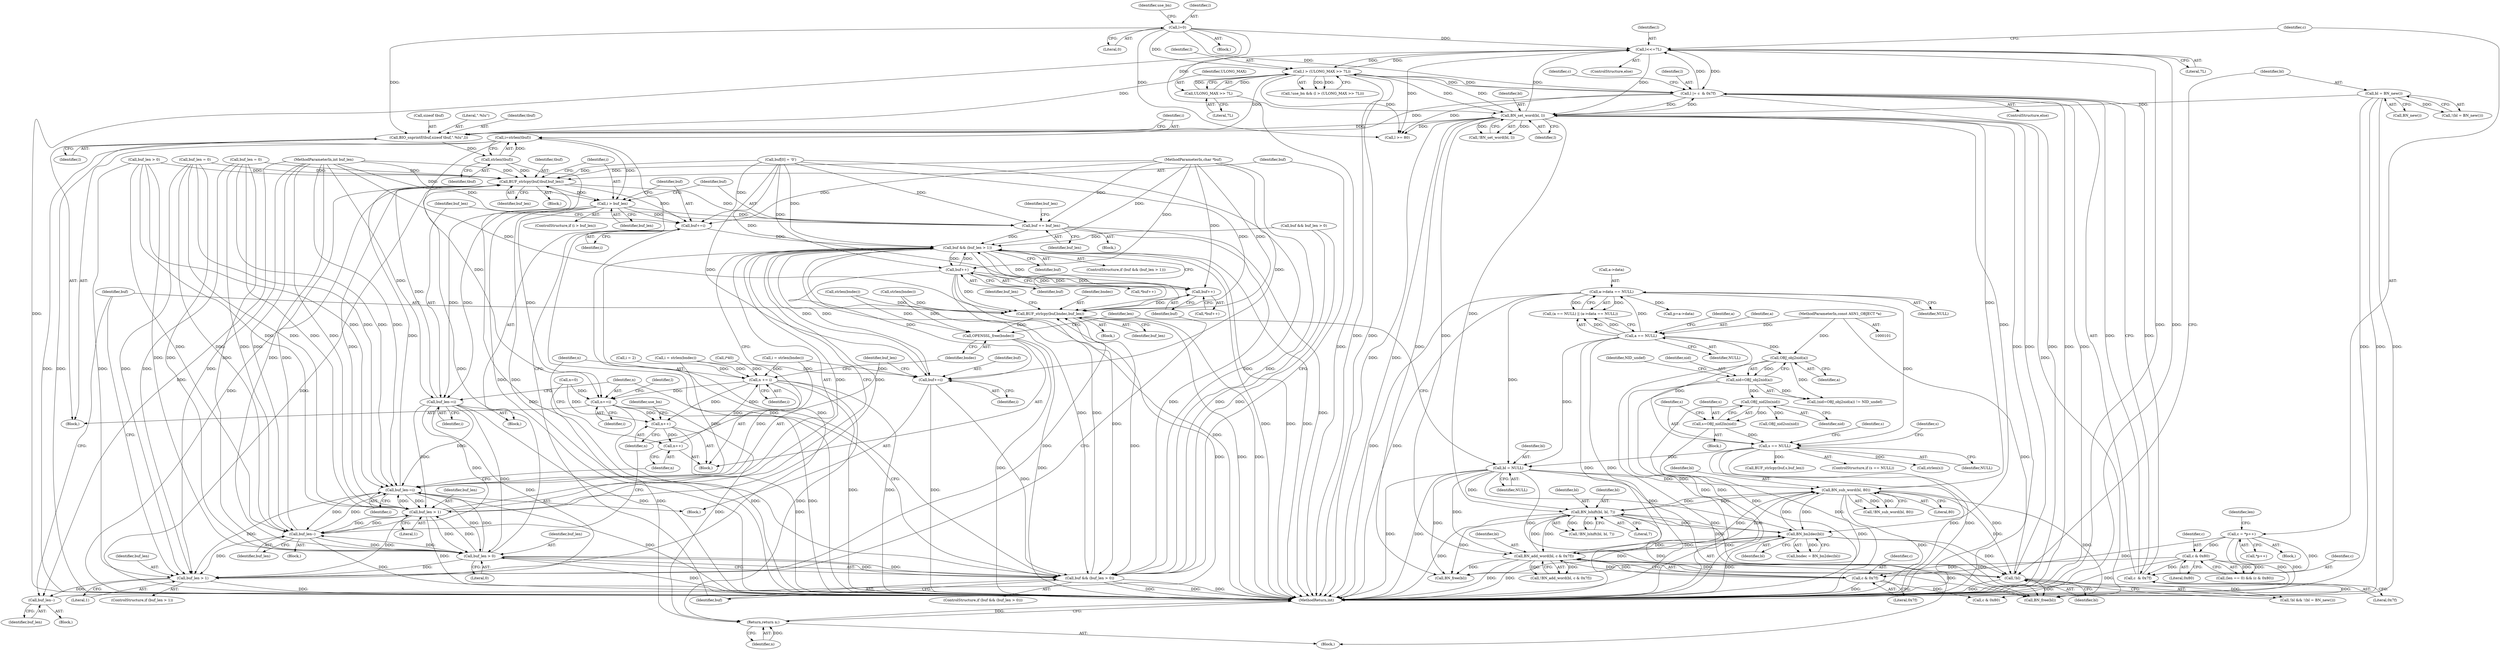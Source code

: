digraph "0_openssl_0042fb5fd1c9d257d713b15a1f45da05cf5c1c87@API" {
"1000435" [label="(Call,i=strlen(tbuf))"];
"1000437" [label="(Call,strlen(tbuf))"];
"1000429" [label="(Call,BIO_snprintf(tbuf,sizeof tbuf,\".%lu\",l))"];
"1000289" [label="(Call,l<<=7L)"];
"1000254" [label="(Call,l > (ULONG_MAX >> 7L))"];
"1000239" [label="(Call,l |= c  & 0x7f)"];
"1000202" [label="(Call,l=0)"];
"1000271" [label="(Call,BN_set_word(bl, l))"];
"1000262" [label="(Call,!bl)"];
"1000311" [label="(Call,BN_sub_word(bl, 80))"];
"1000283" [label="(Call,BN_lshift(bl, bl, 7))"];
"1000194" [label="(Call,bl = NULL)"];
"1000136" [label="(Call,a->data == NULL)"];
"1000133" [label="(Call,a == NULL)"];
"1000104" [label="(MethodParameterIn,const ASN1_OBJECT *a)"];
"1000159" [label="(Call,s == NULL)"];
"1000154" [label="(Call,s=OBJ_nid2ln(nid))"];
"1000156" [label="(Call,OBJ_nid2ln(nid))"];
"1000148" [label="(Call,nid=OBJ_obj2nid(a))"];
"1000150" [label="(Call,OBJ_obj2nid(a))"];
"1000370" [label="(Call,BN_bn2dec(bl))"];
"1000232" [label="(Call,BN_add_word(bl, c & 0x7f))"];
"1000234" [label="(Call,c & 0x7f)"];
"1000211" [label="(Call,c = *p++)"];
"1000223" [label="(Call,c & 0x80)"];
"1000265" [label="(Call,bl = BN_new())"];
"1000241" [label="(Call,c  & 0x7f)"];
"1000256" [label="(Call,ULONG_MAX >> 7L)"];
"1000451" [label="(Call,i > buf_len)"];
"1000455" [label="(Call,buf += buf_len)"];
"1000343" [label="(Call,buf && (buf_len > 1))"];
"1000351" [label="(Call,buf++)"];
"1000396" [label="(Call,buf++)"];
"1000405" [label="(Call,BUF_strlcpy(buf,bndec,buf_len))"];
"1000425" [label="(Call,OPENSSL_free(bndec))"];
"1000440" [label="(Call,buf && (buf_len > 0))"];
"1000446" [label="(Call,BUF_strlcpy(buf,tbuf,buf_len))"];
"1000463" [label="(Call,buf+=i)"];
"1000414" [label="(Call,buf+=i)"];
"1000466" [label="(Call,buf_len-=i)"];
"1000345" [label="(Call,buf_len > 1)"];
"1000360" [label="(Call,buf_len--)"];
"1000390" [label="(Call,buf_len > 1)"];
"1000403" [label="(Call,buf_len--)"];
"1000417" [label="(Call,buf_len-=i)"];
"1000442" [label="(Call,buf_len > 0)"];
"1000469" [label="(Call,n+=i)"];
"1000362" [label="(Call,n++)"];
"1000420" [label="(Call,n++)"];
"1000422" [label="(Call,n += i)"];
"1000479" [label="(Return,return n;)"];
"1000360" [label="(Call,buf_len--)"];
"1000438" [label="(Identifier,tbuf)"];
"1000339" [label="(Call,i*40)"];
"1000242" [label="(Identifier,c)"];
"1000311" [label="(Call,BN_sub_word(bl, 80))"];
"1000376" [label="(Call,i = strlen(bndec))"];
"1000417" [label="(Call,buf_len-=i)"];
"1000413" [label="(Block,)"];
"1000186" [label="(Call,p=a->data)"];
"1000436" [label="(Identifier,i)"];
"1000285" [label="(Identifier,bl)"];
"1000265" [label="(Call,bl = BN_new())"];
"1000419" [label="(Identifier,i)"];
"1000258" [label="(Literal,7L)"];
"1000234" [label="(Call,c & 0x7f)"];
"1000150" [label="(Call,OBJ_obj2nid(a))"];
"1000422" [label="(Call,n += i)"];
"1000382" [label="(Call,i = strlen(bndec))"];
"1000416" [label="(Identifier,i)"];
"1000163" [label="(Identifier,s)"];
"1000271" [label="(Call,BN_set_word(bl, l))"];
"1000346" [label="(Identifier,buf_len)"];
"1000134" [label="(Identifier,a)"];
"1000428" [label="(Block,)"];
"1000294" [label="(Block,)"];
"1000456" [label="(Identifier,buf)"];
"1000194" [label="(Call,bl = NULL)"];
"1000159" [label="(Call,s == NULL)"];
"1000403" [label="(Call,buf_len--)"];
"1000410" [label="(Identifier,buf_len)"];
"1000420" [label="(Call,n++)"];
"1000343" [label="(Call,buf && (buf_len > 1))"];
"1000255" [label="(Identifier,l)"];
"1000263" [label="(Identifier,bl)"];
"1000225" [label="(Literal,0x80)"];
"1000362" [label="(Call,n++)"];
"1000254" [label="(Call,l > (ULONG_MAX >> 7L))"];
"1000465" [label="(Identifier,i)"];
"1000158" [label="(ControlStructure,if (s == NULL))"];
"1000351" [label="(Call,buf++)"];
"1000442" [label="(Call,buf_len > 0)"];
"1000447" [label="(Identifier,buf)"];
"1000458" [label="(Call,buf_len = 0)"];
"1000102" [label="(MethodParameterIn,char *buf)"];
"1000435" [label="(Call,i=strlen(tbuf))"];
"1000213" [label="(Call,*p++)"];
"1000453" [label="(Identifier,buf_len)"];
"1000251" [label="(Call,!use_bn && (l > (ULONG_MAX >> 7L)))"];
"1000431" [label="(Call,sizeof tbuf)"];
"1000202" [label="(Call,l=0)"];
"1000154" [label="(Call,s=OBJ_nid2ln(nid))"];
"1000201" [label="(Block,)"];
"1000133" [label="(Call,a == NULL)"];
"1000121" [label="(Call,buf && buf_len > 0)"];
"1000407" [label="(Identifier,bndec)"];
"1000404" [label="(Identifier,buf_len)"];
"1000439" [label="(ControlStructure,if (buf && (buf_len > 0)))"];
"1000421" [label="(Identifier,n)"];
"1000347" [label="(Literal,1)"];
"1000256" [label="(Call,ULONG_MAX >> 7L)"];
"1000219" [label="(Call,(len == 0) && (c & 0x80))"];
"1000283" [label="(Call,BN_lshift(bl, bl, 7))"];
"1000418" [label="(Identifier,buf_len)"];
"1000286" [label="(Literal,7)"];
"1000470" [label="(Identifier,n)"];
"1000455" [label="(Call,buf += buf_len)"];
"1000240" [label="(Identifier,l)"];
"1000462" [label="(Block,)"];
"1000212" [label="(Identifier,c)"];
"1000440" [label="(Call,buf && (buf_len > 0))"];
"1000393" [label="(Block,)"];
"1000423" [label="(Identifier,n)"];
"1000352" [label="(Identifier,buf)"];
"1000284" [label="(Identifier,bl)"];
"1000445" [label="(Block,)"];
"1000206" [label="(Identifier,use_bn)"];
"1000164" [label="(Call,OBJ_nid2sn(nid))"];
"1000273" [label="(Identifier,l)"];
"1000451" [label="(Call,i > buf_len)"];
"1000261" [label="(Call,!bl && !(bl = BN_new()))"];
"1000147" [label="(Call,(nid=OBJ_obj2nid(a)) != NID_undef)"];
"1000388" [label="(Block,)"];
"1000457" [label="(Identifier,buf_len)"];
"1000415" [label="(Identifier,buf)"];
"1000312" [label="(Identifier,bl)"];
"1000480" [label="(Identifier,n)"];
"1000138" [label="(Identifier,a)"];
"1000196" [label="(Identifier,NULL)"];
"1000477" [label="(Call,BN_free(bl))"];
"1000157" [label="(Identifier,nid)"];
"1000223" [label="(Call,c & 0x80)"];
"1000109" [label="(Call,n=0)"];
"1000363" [label="(Identifier,n)"];
"1000450" [label="(ControlStructure,if (i > buf_len))"];
"1000211" [label="(Call,c = *p++)"];
"1000153" [label="(Block,)"];
"1000291" [label="(Literal,7L)"];
"1000156" [label="(Call,OBJ_nid2ln(nid))"];
"1000429" [label="(Call,BIO_snprintf(tbuf,sizeof tbuf,\".%lu\",l))"];
"1000484" [label="(Call,BN_free(bl))"];
"1000371" [label="(Identifier,bl)"];
"1000262" [label="(Call,!bl)"];
"1000368" [label="(Call,bndec = BN_bn2dec(bl))"];
"1000290" [label="(Identifier,l)"];
"1000270" [label="(Call,!BN_set_word(bl, l))"];
"1000123" [label="(Call,buf_len > 0)"];
"1000489" [label="(MethodReturn,int)"];
"1000469" [label="(Call,n+=i)"];
"1000414" [label="(Call,buf+=i)"];
"1000344" [label="(Identifier,buf)"];
"1000241" [label="(Call,c  & 0x7f)"];
"1000140" [label="(Identifier,NULL)"];
"1000232" [label="(Call,BN_add_word(bl, c & 0x7f))"];
"1000209" [label="(Block,)"];
"1000235" [label="(Identifier,c)"];
"1000161" [label="(Identifier,NULL)"];
"1000257" [label="(Identifier,ULONG_MAX)"];
"1000236" [label="(Literal,0x7f)"];
"1000350" [label="(Call,*buf++)"];
"1000137" [label="(Call,a->data)"];
"1000303" [label="(Call,i = 2)"];
"1000342" [label="(ControlStructure,if (buf && (buf_len > 1)))"];
"1000282" [label="(Call,!BN_lshift(bl, bl, 7))"];
"1000199" [label="(Identifier,len)"];
"1000155" [label="(Identifier,s)"];
"1000408" [label="(Identifier,buf_len)"];
"1000247" [label="(Identifier,c)"];
"1000204" [label="(Literal,0)"];
"1000425" [label="(Call,OPENSSL_free(bndec))"];
"1000136" [label="(Call,a->data == NULL)"];
"1000177" [label="(Call,strlen(s))"];
"1000167" [label="(Identifier,s)"];
"1000448" [label="(Identifier,tbuf)"];
"1000473" [label="(Identifier,l)"];
"1000395" [label="(Call,*buf++)"];
"1000406" [label="(Identifier,buf)"];
"1000195" [label="(Identifier,bl)"];
"1000459" [label="(Identifier,buf_len)"];
"1000463" [label="(Call,buf+=i)"];
"1000452" [label="(Identifier,i)"];
"1000437" [label="(Call,strlen(tbuf))"];
"1000106" [label="(Block,)"];
"1000267" [label="(Call,BN_new())"];
"1000466" [label="(Call,buf_len-=i)"];
"1000238" [label="(ControlStructure,else)"];
"1000171" [label="(Call,BUF_strlcpy(buf,s,buf_len))"];
"1000397" [label="(Identifier,buf)"];
"1000365" [label="(Identifier,use_bn)"];
"1000149" [label="(Identifier,nid)"];
"1000246" [label="(Call,c & 0x80)"];
"1000239" [label="(Call,l |= c  & 0x7f)"];
"1000272" [label="(Identifier,bl)"];
"1000151" [label="(Identifier,a)"];
"1000264" [label="(Call,!(bl = BN_new()))"];
"1000479" [label="(Return,return n;)"];
"1000313" [label="(Literal,80)"];
"1000361" [label="(Identifier,buf_len)"];
"1000160" [label="(Identifier,s)"];
"1000266" [label="(Identifier,bl)"];
"1000389" [label="(ControlStructure,if (buf_len > 1))"];
"1000446" [label="(Call,BUF_strlcpy(buf,tbuf,buf_len))"];
"1000203" [label="(Identifier,l)"];
"1000345" [label="(Call,buf_len > 1)"];
"1000348" [label="(Block,)"];
"1000224" [label="(Identifier,c)"];
"1000233" [label="(Identifier,bl)"];
"1000444" [label="(Literal,0)"];
"1000467" [label="(Identifier,buf_len)"];
"1000434" [label="(Identifier,l)"];
"1000288" [label="(ControlStructure,else)"];
"1000152" [label="(Identifier,NID_undef)"];
"1000126" [label="(Call,buf[0] = '\0')"];
"1000299" [label="(Call,l >= 80)"];
"1000243" [label="(Literal,0x7f)"];
"1000391" [label="(Identifier,buf_len)"];
"1000424" [label="(Identifier,i)"];
"1000148" [label="(Call,nid=OBJ_obj2nid(a))"];
"1000378" [label="(Call,strlen(bndec))"];
"1000132" [label="(Call,(a == NULL) || (a->data == NULL))"];
"1000135" [label="(Identifier,NULL)"];
"1000289" [label="(Call,l<<=7L)"];
"1000405" [label="(Call,BUF_strlcpy(buf,bndec,buf_len))"];
"1000384" [label="(Call,strlen(bndec))"];
"1000396" [label="(Call,buf++)"];
"1000449" [label="(Identifier,buf_len)"];
"1000433" [label="(Literal,\".%lu\")"];
"1000454" [label="(Block,)"];
"1000390" [label="(Call,buf_len > 1)"];
"1000441" [label="(Identifier,buf)"];
"1000468" [label="(Identifier,i)"];
"1000426" [label="(Identifier,bndec)"];
"1000231" [label="(Call,!BN_add_word(bl, c & 0x7f))"];
"1000464" [label="(Identifier,buf)"];
"1000430" [label="(Identifier,tbuf)"];
"1000471" [label="(Identifier,i)"];
"1000310" [label="(Call,!BN_sub_word(bl, 80))"];
"1000104" [label="(MethodParameterIn,const ASN1_OBJECT *a)"];
"1000443" [label="(Identifier,buf_len)"];
"1000409" [label="(Call,buf_len = 0)"];
"1000103" [label="(MethodParameterIn,int buf_len)"];
"1000392" [label="(Literal,1)"];
"1000217" [label="(Identifier,len)"];
"1000370" [label="(Call,BN_bn2dec(bl))"];
"1000435" -> "1000428"  [label="AST: "];
"1000435" -> "1000437"  [label="CFG: "];
"1000436" -> "1000435"  [label="AST: "];
"1000437" -> "1000435"  [label="AST: "];
"1000441" -> "1000435"  [label="CFG: "];
"1000435" -> "1000489"  [label="DDG: "];
"1000437" -> "1000435"  [label="DDG: "];
"1000435" -> "1000451"  [label="DDG: "];
"1000435" -> "1000469"  [label="DDG: "];
"1000437" -> "1000438"  [label="CFG: "];
"1000438" -> "1000437"  [label="AST: "];
"1000437" -> "1000489"  [label="DDG: "];
"1000429" -> "1000437"  [label="DDG: "];
"1000437" -> "1000446"  [label="DDG: "];
"1000429" -> "1000428"  [label="AST: "];
"1000429" -> "1000434"  [label="CFG: "];
"1000430" -> "1000429"  [label="AST: "];
"1000431" -> "1000429"  [label="AST: "];
"1000433" -> "1000429"  [label="AST: "];
"1000434" -> "1000429"  [label="AST: "];
"1000436" -> "1000429"  [label="CFG: "];
"1000429" -> "1000489"  [label="DDG: "];
"1000289" -> "1000429"  [label="DDG: "];
"1000254" -> "1000429"  [label="DDG: "];
"1000239" -> "1000429"  [label="DDG: "];
"1000202" -> "1000429"  [label="DDG: "];
"1000271" -> "1000429"  [label="DDG: "];
"1000289" -> "1000288"  [label="AST: "];
"1000289" -> "1000291"  [label="CFG: "];
"1000290" -> "1000289"  [label="AST: "];
"1000291" -> "1000289"  [label="AST: "];
"1000212" -> "1000289"  [label="CFG: "];
"1000289" -> "1000489"  [label="DDG: "];
"1000289" -> "1000489"  [label="DDG: "];
"1000289" -> "1000239"  [label="DDG: "];
"1000289" -> "1000254"  [label="DDG: "];
"1000289" -> "1000271"  [label="DDG: "];
"1000254" -> "1000289"  [label="DDG: "];
"1000239" -> "1000289"  [label="DDG: "];
"1000202" -> "1000289"  [label="DDG: "];
"1000271" -> "1000289"  [label="DDG: "];
"1000289" -> "1000299"  [label="DDG: "];
"1000254" -> "1000251"  [label="AST: "];
"1000254" -> "1000256"  [label="CFG: "];
"1000255" -> "1000254"  [label="AST: "];
"1000256" -> "1000254"  [label="AST: "];
"1000251" -> "1000254"  [label="CFG: "];
"1000254" -> "1000489"  [label="DDG: "];
"1000254" -> "1000489"  [label="DDG: "];
"1000254" -> "1000239"  [label="DDG: "];
"1000254" -> "1000251"  [label="DDG: "];
"1000254" -> "1000251"  [label="DDG: "];
"1000239" -> "1000254"  [label="DDG: "];
"1000202" -> "1000254"  [label="DDG: "];
"1000271" -> "1000254"  [label="DDG: "];
"1000256" -> "1000254"  [label="DDG: "];
"1000256" -> "1000254"  [label="DDG: "];
"1000254" -> "1000271"  [label="DDG: "];
"1000254" -> "1000299"  [label="DDG: "];
"1000239" -> "1000238"  [label="AST: "];
"1000239" -> "1000241"  [label="CFG: "];
"1000240" -> "1000239"  [label="AST: "];
"1000241" -> "1000239"  [label="AST: "];
"1000247" -> "1000239"  [label="CFG: "];
"1000239" -> "1000489"  [label="DDG: "];
"1000239" -> "1000489"  [label="DDG: "];
"1000239" -> "1000489"  [label="DDG: "];
"1000202" -> "1000239"  [label="DDG: "];
"1000271" -> "1000239"  [label="DDG: "];
"1000241" -> "1000239"  [label="DDG: "];
"1000241" -> "1000239"  [label="DDG: "];
"1000239" -> "1000271"  [label="DDG: "];
"1000239" -> "1000299"  [label="DDG: "];
"1000202" -> "1000201"  [label="AST: "];
"1000202" -> "1000204"  [label="CFG: "];
"1000203" -> "1000202"  [label="AST: "];
"1000204" -> "1000202"  [label="AST: "];
"1000206" -> "1000202"  [label="CFG: "];
"1000202" -> "1000489"  [label="DDG: "];
"1000202" -> "1000271"  [label="DDG: "];
"1000202" -> "1000299"  [label="DDG: "];
"1000271" -> "1000270"  [label="AST: "];
"1000271" -> "1000273"  [label="CFG: "];
"1000272" -> "1000271"  [label="AST: "];
"1000273" -> "1000271"  [label="AST: "];
"1000270" -> "1000271"  [label="CFG: "];
"1000271" -> "1000489"  [label="DDG: "];
"1000271" -> "1000489"  [label="DDG: "];
"1000271" -> "1000232"  [label="DDG: "];
"1000271" -> "1000262"  [label="DDG: "];
"1000271" -> "1000270"  [label="DDG: "];
"1000271" -> "1000270"  [label="DDG: "];
"1000262" -> "1000271"  [label="DDG: "];
"1000265" -> "1000271"  [label="DDG: "];
"1000271" -> "1000283"  [label="DDG: "];
"1000271" -> "1000299"  [label="DDG: "];
"1000271" -> "1000311"  [label="DDG: "];
"1000271" -> "1000370"  [label="DDG: "];
"1000271" -> "1000477"  [label="DDG: "];
"1000271" -> "1000484"  [label="DDG: "];
"1000262" -> "1000261"  [label="AST: "];
"1000262" -> "1000263"  [label="CFG: "];
"1000263" -> "1000262"  [label="AST: "];
"1000266" -> "1000262"  [label="CFG: "];
"1000261" -> "1000262"  [label="CFG: "];
"1000262" -> "1000489"  [label="DDG: "];
"1000262" -> "1000261"  [label="DDG: "];
"1000311" -> "1000262"  [label="DDG: "];
"1000283" -> "1000262"  [label="DDG: "];
"1000194" -> "1000262"  [label="DDG: "];
"1000370" -> "1000262"  [label="DDG: "];
"1000232" -> "1000262"  [label="DDG: "];
"1000262" -> "1000484"  [label="DDG: "];
"1000311" -> "1000310"  [label="AST: "];
"1000311" -> "1000313"  [label="CFG: "];
"1000312" -> "1000311"  [label="AST: "];
"1000313" -> "1000311"  [label="AST: "];
"1000310" -> "1000311"  [label="CFG: "];
"1000311" -> "1000489"  [label="DDG: "];
"1000311" -> "1000232"  [label="DDG: "];
"1000311" -> "1000283"  [label="DDG: "];
"1000311" -> "1000310"  [label="DDG: "];
"1000311" -> "1000310"  [label="DDG: "];
"1000283" -> "1000311"  [label="DDG: "];
"1000194" -> "1000311"  [label="DDG: "];
"1000370" -> "1000311"  [label="DDG: "];
"1000232" -> "1000311"  [label="DDG: "];
"1000311" -> "1000370"  [label="DDG: "];
"1000311" -> "1000477"  [label="DDG: "];
"1000311" -> "1000484"  [label="DDG: "];
"1000283" -> "1000282"  [label="AST: "];
"1000283" -> "1000286"  [label="CFG: "];
"1000284" -> "1000283"  [label="AST: "];
"1000285" -> "1000283"  [label="AST: "];
"1000286" -> "1000283"  [label="AST: "];
"1000282" -> "1000283"  [label="CFG: "];
"1000283" -> "1000489"  [label="DDG: "];
"1000283" -> "1000232"  [label="DDG: "];
"1000283" -> "1000282"  [label="DDG: "];
"1000283" -> "1000282"  [label="DDG: "];
"1000194" -> "1000283"  [label="DDG: "];
"1000370" -> "1000283"  [label="DDG: "];
"1000232" -> "1000283"  [label="DDG: "];
"1000283" -> "1000370"  [label="DDG: "];
"1000283" -> "1000477"  [label="DDG: "];
"1000283" -> "1000484"  [label="DDG: "];
"1000194" -> "1000106"  [label="AST: "];
"1000194" -> "1000196"  [label="CFG: "];
"1000195" -> "1000194"  [label="AST: "];
"1000196" -> "1000194"  [label="AST: "];
"1000199" -> "1000194"  [label="CFG: "];
"1000194" -> "1000489"  [label="DDG: "];
"1000194" -> "1000489"  [label="DDG: "];
"1000136" -> "1000194"  [label="DDG: "];
"1000133" -> "1000194"  [label="DDG: "];
"1000159" -> "1000194"  [label="DDG: "];
"1000194" -> "1000232"  [label="DDG: "];
"1000194" -> "1000370"  [label="DDG: "];
"1000194" -> "1000477"  [label="DDG: "];
"1000194" -> "1000484"  [label="DDG: "];
"1000136" -> "1000132"  [label="AST: "];
"1000136" -> "1000140"  [label="CFG: "];
"1000137" -> "1000136"  [label="AST: "];
"1000140" -> "1000136"  [label="AST: "];
"1000132" -> "1000136"  [label="CFG: "];
"1000136" -> "1000489"  [label="DDG: "];
"1000136" -> "1000489"  [label="DDG: "];
"1000136" -> "1000132"  [label="DDG: "];
"1000136" -> "1000132"  [label="DDG: "];
"1000133" -> "1000136"  [label="DDG: "];
"1000136" -> "1000159"  [label="DDG: "];
"1000136" -> "1000186"  [label="DDG: "];
"1000133" -> "1000132"  [label="AST: "];
"1000133" -> "1000135"  [label="CFG: "];
"1000134" -> "1000133"  [label="AST: "];
"1000135" -> "1000133"  [label="AST: "];
"1000138" -> "1000133"  [label="CFG: "];
"1000132" -> "1000133"  [label="CFG: "];
"1000133" -> "1000489"  [label="DDG: "];
"1000133" -> "1000489"  [label="DDG: "];
"1000133" -> "1000132"  [label="DDG: "];
"1000133" -> "1000132"  [label="DDG: "];
"1000104" -> "1000133"  [label="DDG: "];
"1000133" -> "1000150"  [label="DDG: "];
"1000133" -> "1000159"  [label="DDG: "];
"1000104" -> "1000101"  [label="AST: "];
"1000104" -> "1000489"  [label="DDG: "];
"1000104" -> "1000150"  [label="DDG: "];
"1000159" -> "1000158"  [label="AST: "];
"1000159" -> "1000161"  [label="CFG: "];
"1000160" -> "1000159"  [label="AST: "];
"1000161" -> "1000159"  [label="AST: "];
"1000163" -> "1000159"  [label="CFG: "];
"1000167" -> "1000159"  [label="CFG: "];
"1000159" -> "1000489"  [label="DDG: "];
"1000159" -> "1000489"  [label="DDG: "];
"1000159" -> "1000489"  [label="DDG: "];
"1000154" -> "1000159"  [label="DDG: "];
"1000159" -> "1000171"  [label="DDG: "];
"1000159" -> "1000177"  [label="DDG: "];
"1000154" -> "1000153"  [label="AST: "];
"1000154" -> "1000156"  [label="CFG: "];
"1000155" -> "1000154"  [label="AST: "];
"1000156" -> "1000154"  [label="AST: "];
"1000160" -> "1000154"  [label="CFG: "];
"1000154" -> "1000489"  [label="DDG: "];
"1000156" -> "1000154"  [label="DDG: "];
"1000156" -> "1000157"  [label="CFG: "];
"1000157" -> "1000156"  [label="AST: "];
"1000156" -> "1000489"  [label="DDG: "];
"1000148" -> "1000156"  [label="DDG: "];
"1000156" -> "1000164"  [label="DDG: "];
"1000148" -> "1000147"  [label="AST: "];
"1000148" -> "1000150"  [label="CFG: "];
"1000149" -> "1000148"  [label="AST: "];
"1000150" -> "1000148"  [label="AST: "];
"1000152" -> "1000148"  [label="CFG: "];
"1000148" -> "1000489"  [label="DDG: "];
"1000148" -> "1000489"  [label="DDG: "];
"1000148" -> "1000147"  [label="DDG: "];
"1000150" -> "1000148"  [label="DDG: "];
"1000150" -> "1000151"  [label="CFG: "];
"1000151" -> "1000150"  [label="AST: "];
"1000150" -> "1000489"  [label="DDG: "];
"1000150" -> "1000147"  [label="DDG: "];
"1000370" -> "1000368"  [label="AST: "];
"1000370" -> "1000371"  [label="CFG: "];
"1000371" -> "1000370"  [label="AST: "];
"1000368" -> "1000370"  [label="CFG: "];
"1000370" -> "1000489"  [label="DDG: "];
"1000370" -> "1000232"  [label="DDG: "];
"1000370" -> "1000368"  [label="DDG: "];
"1000232" -> "1000370"  [label="DDG: "];
"1000370" -> "1000477"  [label="DDG: "];
"1000370" -> "1000484"  [label="DDG: "];
"1000232" -> "1000231"  [label="AST: "];
"1000232" -> "1000234"  [label="CFG: "];
"1000233" -> "1000232"  [label="AST: "];
"1000234" -> "1000232"  [label="AST: "];
"1000231" -> "1000232"  [label="CFG: "];
"1000232" -> "1000489"  [label="DDG: "];
"1000232" -> "1000489"  [label="DDG: "];
"1000232" -> "1000231"  [label="DDG: "];
"1000232" -> "1000231"  [label="DDG: "];
"1000234" -> "1000232"  [label="DDG: "];
"1000234" -> "1000232"  [label="DDG: "];
"1000232" -> "1000477"  [label="DDG: "];
"1000232" -> "1000484"  [label="DDG: "];
"1000234" -> "1000236"  [label="CFG: "];
"1000235" -> "1000234"  [label="AST: "];
"1000236" -> "1000234"  [label="AST: "];
"1000234" -> "1000489"  [label="DDG: "];
"1000211" -> "1000234"  [label="DDG: "];
"1000223" -> "1000234"  [label="DDG: "];
"1000234" -> "1000246"  [label="DDG: "];
"1000211" -> "1000209"  [label="AST: "];
"1000211" -> "1000213"  [label="CFG: "];
"1000212" -> "1000211"  [label="AST: "];
"1000213" -> "1000211"  [label="AST: "];
"1000217" -> "1000211"  [label="CFG: "];
"1000211" -> "1000489"  [label="DDG: "];
"1000211" -> "1000489"  [label="DDG: "];
"1000211" -> "1000223"  [label="DDG: "];
"1000211" -> "1000241"  [label="DDG: "];
"1000223" -> "1000219"  [label="AST: "];
"1000223" -> "1000225"  [label="CFG: "];
"1000224" -> "1000223"  [label="AST: "];
"1000225" -> "1000223"  [label="AST: "];
"1000219" -> "1000223"  [label="CFG: "];
"1000223" -> "1000489"  [label="DDG: "];
"1000223" -> "1000219"  [label="DDG: "];
"1000223" -> "1000219"  [label="DDG: "];
"1000223" -> "1000241"  [label="DDG: "];
"1000265" -> "1000264"  [label="AST: "];
"1000265" -> "1000267"  [label="CFG: "];
"1000266" -> "1000265"  [label="AST: "];
"1000267" -> "1000265"  [label="AST: "];
"1000264" -> "1000265"  [label="CFG: "];
"1000265" -> "1000489"  [label="DDG: "];
"1000265" -> "1000489"  [label="DDG: "];
"1000265" -> "1000264"  [label="DDG: "];
"1000265" -> "1000484"  [label="DDG: "];
"1000241" -> "1000243"  [label="CFG: "];
"1000242" -> "1000241"  [label="AST: "];
"1000243" -> "1000241"  [label="AST: "];
"1000241" -> "1000246"  [label="DDG: "];
"1000256" -> "1000258"  [label="CFG: "];
"1000257" -> "1000256"  [label="AST: "];
"1000258" -> "1000256"  [label="AST: "];
"1000256" -> "1000489"  [label="DDG: "];
"1000451" -> "1000450"  [label="AST: "];
"1000451" -> "1000453"  [label="CFG: "];
"1000452" -> "1000451"  [label="AST: "];
"1000453" -> "1000451"  [label="AST: "];
"1000456" -> "1000451"  [label="CFG: "];
"1000464" -> "1000451"  [label="CFG: "];
"1000451" -> "1000489"  [label="DDG: "];
"1000446" -> "1000451"  [label="DDG: "];
"1000103" -> "1000451"  [label="DDG: "];
"1000451" -> "1000455"  [label="DDG: "];
"1000451" -> "1000463"  [label="DDG: "];
"1000451" -> "1000466"  [label="DDG: "];
"1000451" -> "1000466"  [label="DDG: "];
"1000451" -> "1000469"  [label="DDG: "];
"1000455" -> "1000454"  [label="AST: "];
"1000455" -> "1000457"  [label="CFG: "];
"1000456" -> "1000455"  [label="AST: "];
"1000457" -> "1000455"  [label="AST: "];
"1000459" -> "1000455"  [label="CFG: "];
"1000455" -> "1000489"  [label="DDG: "];
"1000455" -> "1000343"  [label="DDG: "];
"1000455" -> "1000440"  [label="DDG: "];
"1000103" -> "1000455"  [label="DDG: "];
"1000446" -> "1000455"  [label="DDG: "];
"1000126" -> "1000455"  [label="DDG: "];
"1000102" -> "1000455"  [label="DDG: "];
"1000343" -> "1000342"  [label="AST: "];
"1000343" -> "1000344"  [label="CFG: "];
"1000343" -> "1000345"  [label="CFG: "];
"1000344" -> "1000343"  [label="AST: "];
"1000345" -> "1000343"  [label="AST: "];
"1000352" -> "1000343"  [label="CFG: "];
"1000363" -> "1000343"  [label="CFG: "];
"1000343" -> "1000489"  [label="DDG: "];
"1000343" -> "1000489"  [label="DDG: "];
"1000343" -> "1000489"  [label="DDG: "];
"1000126" -> "1000343"  [label="DDG: "];
"1000414" -> "1000343"  [label="DDG: "];
"1000463" -> "1000343"  [label="DDG: "];
"1000121" -> "1000343"  [label="DDG: "];
"1000405" -> "1000343"  [label="DDG: "];
"1000440" -> "1000343"  [label="DDG: "];
"1000351" -> "1000343"  [label="DDG: "];
"1000102" -> "1000343"  [label="DDG: "];
"1000390" -> "1000343"  [label="DDG: "];
"1000345" -> "1000343"  [label="DDG: "];
"1000345" -> "1000343"  [label="DDG: "];
"1000343" -> "1000351"  [label="DDG: "];
"1000343" -> "1000396"  [label="DDG: "];
"1000343" -> "1000405"  [label="DDG: "];
"1000343" -> "1000414"  [label="DDG: "];
"1000343" -> "1000440"  [label="DDG: "];
"1000351" -> "1000350"  [label="AST: "];
"1000351" -> "1000352"  [label="CFG: "];
"1000352" -> "1000351"  [label="AST: "];
"1000350" -> "1000351"  [label="CFG: "];
"1000351" -> "1000489"  [label="DDG: "];
"1000126" -> "1000351"  [label="DDG: "];
"1000102" -> "1000351"  [label="DDG: "];
"1000351" -> "1000396"  [label="DDG: "];
"1000351" -> "1000405"  [label="DDG: "];
"1000351" -> "1000414"  [label="DDG: "];
"1000351" -> "1000440"  [label="DDG: "];
"1000396" -> "1000395"  [label="AST: "];
"1000396" -> "1000397"  [label="CFG: "];
"1000397" -> "1000396"  [label="AST: "];
"1000395" -> "1000396"  [label="CFG: "];
"1000126" -> "1000396"  [label="DDG: "];
"1000102" -> "1000396"  [label="DDG: "];
"1000396" -> "1000405"  [label="DDG: "];
"1000405" -> "1000388"  [label="AST: "];
"1000405" -> "1000408"  [label="CFG: "];
"1000406" -> "1000405"  [label="AST: "];
"1000407" -> "1000405"  [label="AST: "];
"1000408" -> "1000405"  [label="AST: "];
"1000410" -> "1000405"  [label="CFG: "];
"1000405" -> "1000489"  [label="DDG: "];
"1000405" -> "1000489"  [label="DDG: "];
"1000126" -> "1000405"  [label="DDG: "];
"1000102" -> "1000405"  [label="DDG: "];
"1000378" -> "1000405"  [label="DDG: "];
"1000384" -> "1000405"  [label="DDG: "];
"1000403" -> "1000405"  [label="DDG: "];
"1000390" -> "1000405"  [label="DDG: "];
"1000103" -> "1000405"  [label="DDG: "];
"1000405" -> "1000425"  [label="DDG: "];
"1000405" -> "1000440"  [label="DDG: "];
"1000425" -> "1000294"  [label="AST: "];
"1000425" -> "1000426"  [label="CFG: "];
"1000426" -> "1000425"  [label="AST: "];
"1000199" -> "1000425"  [label="CFG: "];
"1000425" -> "1000489"  [label="DDG: "];
"1000425" -> "1000489"  [label="DDG: "];
"1000378" -> "1000425"  [label="DDG: "];
"1000384" -> "1000425"  [label="DDG: "];
"1000440" -> "1000439"  [label="AST: "];
"1000440" -> "1000441"  [label="CFG: "];
"1000440" -> "1000442"  [label="CFG: "];
"1000441" -> "1000440"  [label="AST: "];
"1000442" -> "1000440"  [label="AST: "];
"1000447" -> "1000440"  [label="CFG: "];
"1000470" -> "1000440"  [label="CFG: "];
"1000440" -> "1000489"  [label="DDG: "];
"1000440" -> "1000489"  [label="DDG: "];
"1000440" -> "1000489"  [label="DDG: "];
"1000126" -> "1000440"  [label="DDG: "];
"1000414" -> "1000440"  [label="DDG: "];
"1000463" -> "1000440"  [label="DDG: "];
"1000121" -> "1000440"  [label="DDG: "];
"1000121" -> "1000440"  [label="DDG: "];
"1000102" -> "1000440"  [label="DDG: "];
"1000442" -> "1000440"  [label="DDG: "];
"1000442" -> "1000440"  [label="DDG: "];
"1000440" -> "1000446"  [label="DDG: "];
"1000446" -> "1000445"  [label="AST: "];
"1000446" -> "1000449"  [label="CFG: "];
"1000447" -> "1000446"  [label="AST: "];
"1000448" -> "1000446"  [label="AST: "];
"1000449" -> "1000446"  [label="AST: "];
"1000452" -> "1000446"  [label="CFG: "];
"1000446" -> "1000489"  [label="DDG: "];
"1000446" -> "1000489"  [label="DDG: "];
"1000126" -> "1000446"  [label="DDG: "];
"1000102" -> "1000446"  [label="DDG: "];
"1000442" -> "1000446"  [label="DDG: "];
"1000466" -> "1000446"  [label="DDG: "];
"1000345" -> "1000446"  [label="DDG: "];
"1000123" -> "1000446"  [label="DDG: "];
"1000458" -> "1000446"  [label="DDG: "];
"1000360" -> "1000446"  [label="DDG: "];
"1000417" -> "1000446"  [label="DDG: "];
"1000409" -> "1000446"  [label="DDG: "];
"1000103" -> "1000446"  [label="DDG: "];
"1000446" -> "1000463"  [label="DDG: "];
"1000463" -> "1000462"  [label="AST: "];
"1000463" -> "1000465"  [label="CFG: "];
"1000464" -> "1000463"  [label="AST: "];
"1000465" -> "1000463"  [label="AST: "];
"1000467" -> "1000463"  [label="CFG: "];
"1000463" -> "1000489"  [label="DDG: "];
"1000126" -> "1000463"  [label="DDG: "];
"1000102" -> "1000463"  [label="DDG: "];
"1000414" -> "1000413"  [label="AST: "];
"1000414" -> "1000416"  [label="CFG: "];
"1000415" -> "1000414"  [label="AST: "];
"1000416" -> "1000414"  [label="AST: "];
"1000418" -> "1000414"  [label="CFG: "];
"1000414" -> "1000489"  [label="DDG: "];
"1000376" -> "1000414"  [label="DDG: "];
"1000382" -> "1000414"  [label="DDG: "];
"1000126" -> "1000414"  [label="DDG: "];
"1000102" -> "1000414"  [label="DDG: "];
"1000466" -> "1000462"  [label="AST: "];
"1000466" -> "1000468"  [label="CFG: "];
"1000467" -> "1000466"  [label="AST: "];
"1000468" -> "1000466"  [label="AST: "];
"1000470" -> "1000466"  [label="CFG: "];
"1000466" -> "1000489"  [label="DDG: "];
"1000466" -> "1000345"  [label="DDG: "];
"1000466" -> "1000360"  [label="DDG: "];
"1000466" -> "1000390"  [label="DDG: "];
"1000466" -> "1000417"  [label="DDG: "];
"1000466" -> "1000442"  [label="DDG: "];
"1000103" -> "1000466"  [label="DDG: "];
"1000345" -> "1000347"  [label="CFG: "];
"1000346" -> "1000345"  [label="AST: "];
"1000347" -> "1000345"  [label="AST: "];
"1000345" -> "1000489"  [label="DDG: "];
"1000442" -> "1000345"  [label="DDG: "];
"1000123" -> "1000345"  [label="DDG: "];
"1000458" -> "1000345"  [label="DDG: "];
"1000360" -> "1000345"  [label="DDG: "];
"1000417" -> "1000345"  [label="DDG: "];
"1000409" -> "1000345"  [label="DDG: "];
"1000103" -> "1000345"  [label="DDG: "];
"1000345" -> "1000360"  [label="DDG: "];
"1000345" -> "1000390"  [label="DDG: "];
"1000345" -> "1000417"  [label="DDG: "];
"1000345" -> "1000442"  [label="DDG: "];
"1000360" -> "1000348"  [label="AST: "];
"1000360" -> "1000361"  [label="CFG: "];
"1000361" -> "1000360"  [label="AST: "];
"1000363" -> "1000360"  [label="CFG: "];
"1000360" -> "1000489"  [label="DDG: "];
"1000442" -> "1000360"  [label="DDG: "];
"1000123" -> "1000360"  [label="DDG: "];
"1000458" -> "1000360"  [label="DDG: "];
"1000417" -> "1000360"  [label="DDG: "];
"1000409" -> "1000360"  [label="DDG: "];
"1000103" -> "1000360"  [label="DDG: "];
"1000360" -> "1000390"  [label="DDG: "];
"1000360" -> "1000417"  [label="DDG: "];
"1000360" -> "1000442"  [label="DDG: "];
"1000390" -> "1000389"  [label="AST: "];
"1000390" -> "1000392"  [label="CFG: "];
"1000391" -> "1000390"  [label="AST: "];
"1000392" -> "1000390"  [label="AST: "];
"1000397" -> "1000390"  [label="CFG: "];
"1000406" -> "1000390"  [label="CFG: "];
"1000390" -> "1000489"  [label="DDG: "];
"1000442" -> "1000390"  [label="DDG: "];
"1000123" -> "1000390"  [label="DDG: "];
"1000458" -> "1000390"  [label="DDG: "];
"1000417" -> "1000390"  [label="DDG: "];
"1000409" -> "1000390"  [label="DDG: "];
"1000103" -> "1000390"  [label="DDG: "];
"1000390" -> "1000403"  [label="DDG: "];
"1000403" -> "1000393"  [label="AST: "];
"1000403" -> "1000404"  [label="CFG: "];
"1000404" -> "1000403"  [label="AST: "];
"1000406" -> "1000403"  [label="CFG: "];
"1000103" -> "1000403"  [label="DDG: "];
"1000417" -> "1000413"  [label="AST: "];
"1000417" -> "1000419"  [label="CFG: "];
"1000418" -> "1000417"  [label="AST: "];
"1000419" -> "1000417"  [label="AST: "];
"1000421" -> "1000417"  [label="CFG: "];
"1000417" -> "1000489"  [label="DDG: "];
"1000376" -> "1000417"  [label="DDG: "];
"1000382" -> "1000417"  [label="DDG: "];
"1000442" -> "1000417"  [label="DDG: "];
"1000123" -> "1000417"  [label="DDG: "];
"1000458" -> "1000417"  [label="DDG: "];
"1000409" -> "1000417"  [label="DDG: "];
"1000103" -> "1000417"  [label="DDG: "];
"1000417" -> "1000442"  [label="DDG: "];
"1000442" -> "1000444"  [label="CFG: "];
"1000443" -> "1000442"  [label="AST: "];
"1000444" -> "1000442"  [label="AST: "];
"1000442" -> "1000489"  [label="DDG: "];
"1000123" -> "1000442"  [label="DDG: "];
"1000458" -> "1000442"  [label="DDG: "];
"1000409" -> "1000442"  [label="DDG: "];
"1000103" -> "1000442"  [label="DDG: "];
"1000469" -> "1000428"  [label="AST: "];
"1000469" -> "1000471"  [label="CFG: "];
"1000470" -> "1000469"  [label="AST: "];
"1000471" -> "1000469"  [label="AST: "];
"1000473" -> "1000469"  [label="CFG: "];
"1000469" -> "1000489"  [label="DDG: "];
"1000469" -> "1000489"  [label="DDG: "];
"1000469" -> "1000362"  [label="DDG: "];
"1000422" -> "1000469"  [label="DDG: "];
"1000109" -> "1000469"  [label="DDG: "];
"1000469" -> "1000479"  [label="DDG: "];
"1000362" -> "1000294"  [label="AST: "];
"1000362" -> "1000363"  [label="CFG: "];
"1000363" -> "1000362"  [label="AST: "];
"1000365" -> "1000362"  [label="CFG: "];
"1000362" -> "1000489"  [label="DDG: "];
"1000422" -> "1000362"  [label="DDG: "];
"1000109" -> "1000362"  [label="DDG: "];
"1000362" -> "1000420"  [label="DDG: "];
"1000420" -> "1000294"  [label="AST: "];
"1000420" -> "1000421"  [label="CFG: "];
"1000421" -> "1000420"  [label="AST: "];
"1000423" -> "1000420"  [label="CFG: "];
"1000420" -> "1000422"  [label="DDG: "];
"1000422" -> "1000294"  [label="AST: "];
"1000422" -> "1000424"  [label="CFG: "];
"1000423" -> "1000422"  [label="AST: "];
"1000424" -> "1000422"  [label="AST: "];
"1000426" -> "1000422"  [label="CFG: "];
"1000422" -> "1000489"  [label="DDG: "];
"1000422" -> "1000489"  [label="DDG: "];
"1000376" -> "1000422"  [label="DDG: "];
"1000382" -> "1000422"  [label="DDG: "];
"1000303" -> "1000422"  [label="DDG: "];
"1000339" -> "1000422"  [label="DDG: "];
"1000422" -> "1000479"  [label="DDG: "];
"1000479" -> "1000106"  [label="AST: "];
"1000479" -> "1000480"  [label="CFG: "];
"1000480" -> "1000479"  [label="AST: "];
"1000489" -> "1000479"  [label="CFG: "];
"1000479" -> "1000489"  [label="DDG: "];
"1000480" -> "1000479"  [label="DDG: "];
"1000109" -> "1000479"  [label="DDG: "];
}
